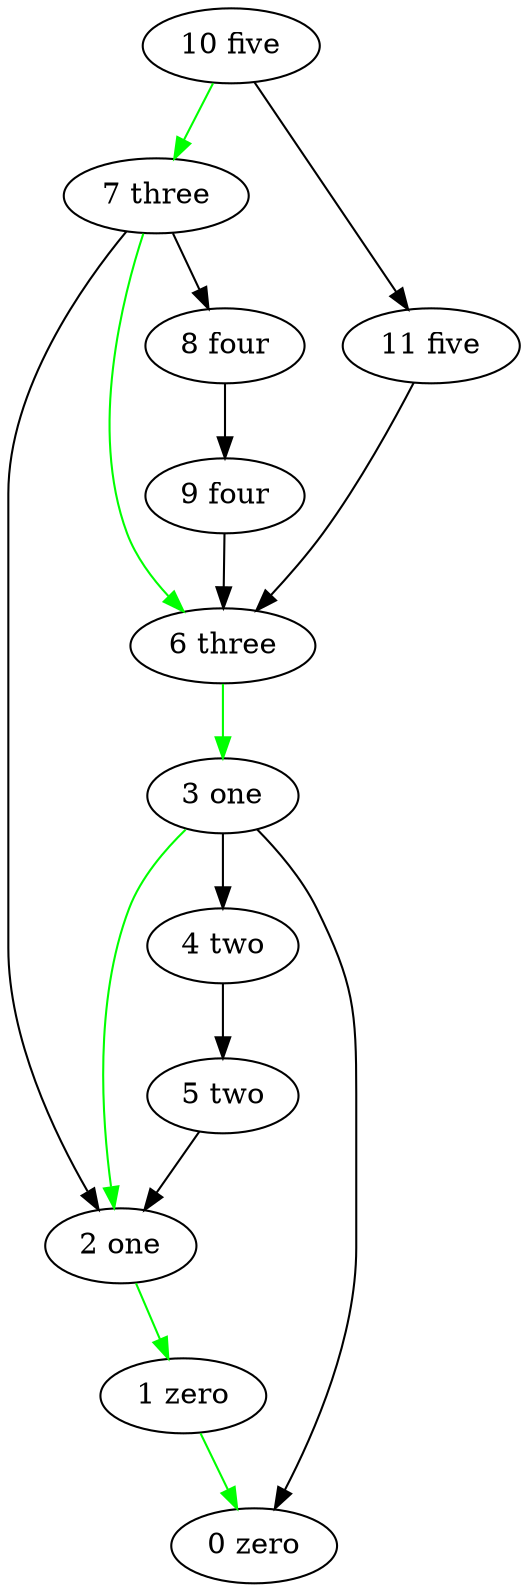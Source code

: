 digraph 4 {
	"0 zero";
	"3 one";
	"2 one";
	"5 two";
	"4 two";
	"7 three";
	"6 three";
	"9 four";
	"8 four";
	"11 five";
	"10 five";
	"1 zero";
	"3 one" -> "0 zero";
	"1 zero" -> "0 zero" [dir = forward color = "green"];
	"6 three" -> "3 one" [dir = forward color = "green"];
	"5 two" -> "2 one";
	"7 three" -> "2 one";
	"3 one" -> "2 one" [dir = forward color = "green"];
	"4 two" -> "5 two";
	"3 one" -> "4 two";
	"10 five" -> "7 three" [dir = forward color = "green"];
	"9 four" -> "6 three";
	"11 five" -> "6 three";
	"7 three" -> "6 three" [dir = forward color = "green"];
	"8 four" -> "9 four";
	"7 three" -> "8 four";
	"10 five" -> "11 five";
	"2 one" -> "1 zero" [dir = forward color = "green"];
	}
